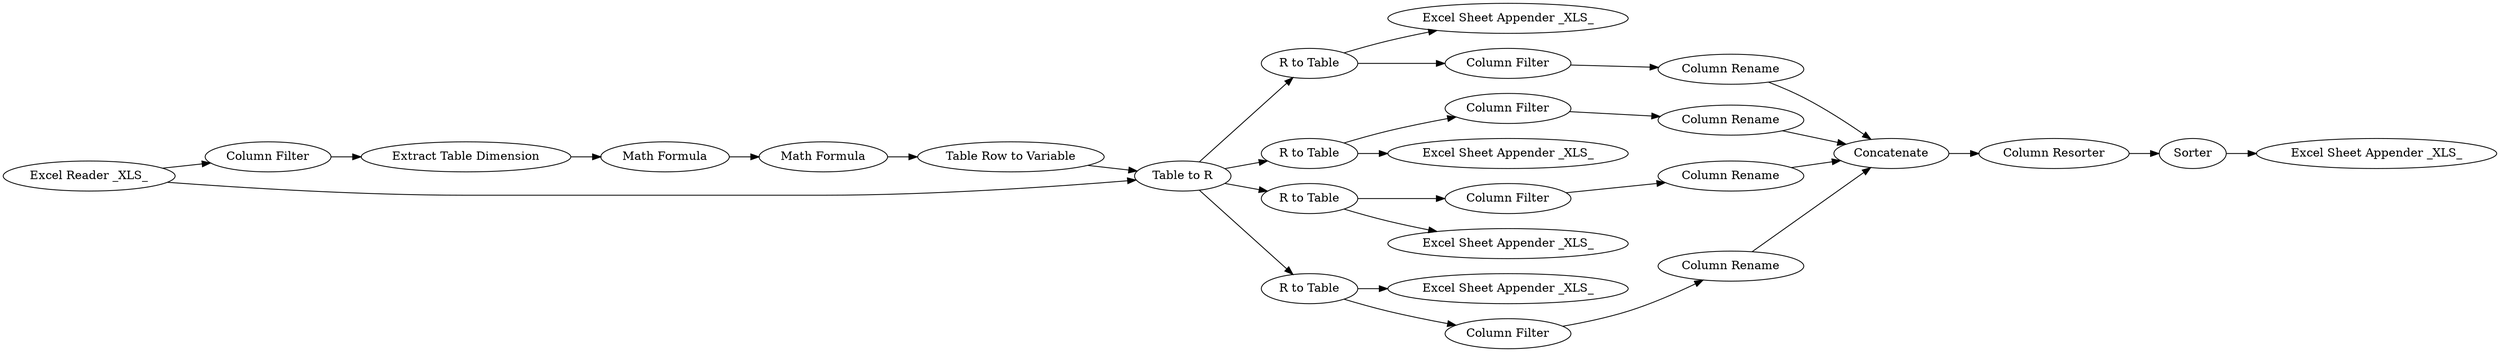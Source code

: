 digraph {
	"-8752660003397552013_19" [label="R to Table"]
	"-8752660003397552013_20" [label="R to Table"]
	"-8752660003397552013_24" [label="Column Filter"]
	"-8752660003397552013_29" [label="Column Rename"]
	"-8752660003397552013_3" [label="Excel Reader _XLS_"]
	"-8752660003397552013_13" [label="Extract Table Dimension"]
	"-8752660003397552013_21" [label="R to Table"]
	"-8752660003397552013_7" [label="Column Filter"]
	"-8752660003397552013_18" [label="R to Table"]
	"-8752660003397552013_17" [label="Table to R"]
	"-8752660003397552013_30" [label="Column Rename"]
	"-8752660003397552013_14" [label="Math Formula"]
	"-8752660003397552013_42" [label="Excel Sheet Appender _XLS_"]
	"-8752660003397552013_15" [label="Math Formula"]
	"-8752660003397552013_27" [label="Column Rename"]
	"-8752660003397552013_39" [label="Excel Sheet Appender _XLS_"]
	"-8752660003397552013_32" [label="Column Resorter"]
	"-8752660003397552013_40" [label="Excel Sheet Appender _XLS_"]
	"-8752660003397552013_16" [label="Table Row to Variable"]
	"-8752660003397552013_22" [label="Column Filter"]
	"-8752660003397552013_33" [label=Sorter]
	"-8752660003397552013_28" [label="Column Rename"]
	"-8752660003397552013_25" [label="Column Filter"]
	"-8752660003397552013_43" [label="Excel Sheet Appender _XLS_"]
	"-8752660003397552013_41" [label="Excel Sheet Appender _XLS_"]
	"-8752660003397552013_31" [label=Concatenate]
	"-8752660003397552013_23" [label="Column Filter"]
	"-8752660003397552013_14" -> "-8752660003397552013_15"
	"-8752660003397552013_17" -> "-8752660003397552013_20"
	"-8752660003397552013_32" -> "-8752660003397552013_33"
	"-8752660003397552013_7" -> "-8752660003397552013_13"
	"-8752660003397552013_19" -> "-8752660003397552013_23"
	"-8752660003397552013_20" -> "-8752660003397552013_24"
	"-8752660003397552013_29" -> "-8752660003397552013_31"
	"-8752660003397552013_18" -> "-8752660003397552013_22"
	"-8752660003397552013_19" -> "-8752660003397552013_39"
	"-8752660003397552013_17" -> "-8752660003397552013_18"
	"-8752660003397552013_13" -> "-8752660003397552013_14"
	"-8752660003397552013_33" -> "-8752660003397552013_40"
	"-8752660003397552013_3" -> "-8752660003397552013_17"
	"-8752660003397552013_20" -> "-8752660003397552013_43"
	"-8752660003397552013_31" -> "-8752660003397552013_32"
	"-8752660003397552013_24" -> "-8752660003397552013_29"
	"-8752660003397552013_18" -> "-8752660003397552013_42"
	"-8752660003397552013_17" -> "-8752660003397552013_19"
	"-8752660003397552013_28" -> "-8752660003397552013_31"
	"-8752660003397552013_25" -> "-8752660003397552013_30"
	"-8752660003397552013_23" -> "-8752660003397552013_28"
	"-8752660003397552013_15" -> "-8752660003397552013_16"
	"-8752660003397552013_21" -> "-8752660003397552013_25"
	"-8752660003397552013_21" -> "-8752660003397552013_41"
	"-8752660003397552013_30" -> "-8752660003397552013_31"
	"-8752660003397552013_17" -> "-8752660003397552013_21"
	"-8752660003397552013_22" -> "-8752660003397552013_27"
	"-8752660003397552013_27" -> "-8752660003397552013_31"
	"-8752660003397552013_16" -> "-8752660003397552013_17"
	"-8752660003397552013_3" -> "-8752660003397552013_7"
	rankdir=LR
}
